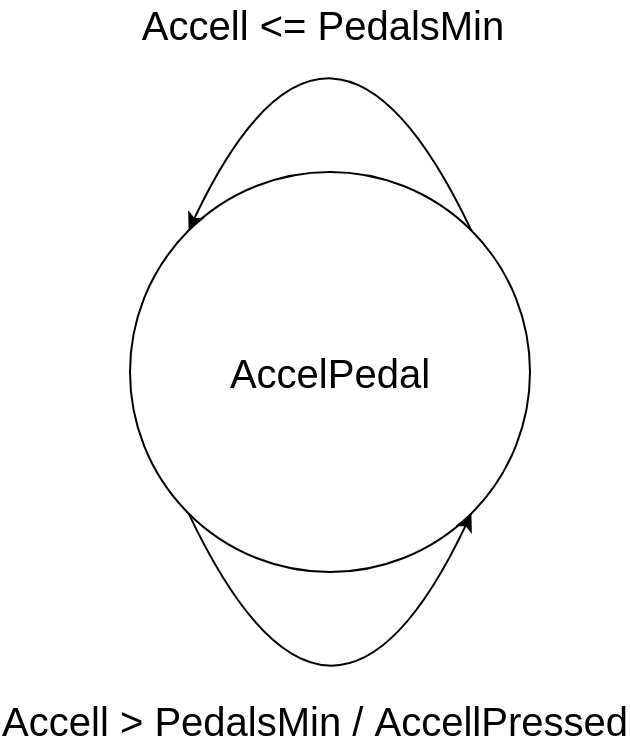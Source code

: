 <mxfile version="12.9.3" type="device"><diagram id="cNYUx_Aio4pC10Im71MB" name="Page-1"><mxGraphModel dx="1086" dy="806" grid="1" gridSize="10" guides="1" tooltips="1" connect="1" arrows="1" fold="1" page="1" pageScale="1" pageWidth="1169" pageHeight="827" math="0" shadow="0"><root><mxCell id="0"/><mxCell id="1" parent="0"/><mxCell id="bYKD8ZFXK_HQrKJcZsif-1" value="&lt;font style=&quot;font-size: 20px&quot;&gt;AccelPedal&lt;br&gt;&lt;/font&gt;" style="ellipse;whiteSpace=wrap;html=1;aspect=fixed;" parent="1" vertex="1"><mxGeometry x="210" y="180" width="200" height="200" as="geometry"/></mxCell><mxCell id="bYKD8ZFXK_HQrKJcZsif-2" value="" style="curved=1;endArrow=classic;html=1;exitX=0;exitY=1;exitDx=0;exitDy=0;entryX=1;entryY=1;entryDx=0;entryDy=0;" parent="1" source="bYKD8ZFXK_HQrKJcZsif-1" target="bYKD8ZFXK_HQrKJcZsif-1" edge="1"><mxGeometry width="50" height="50" relative="1" as="geometry"><mxPoint x="470" y="340" as="sourcePoint"/><mxPoint x="520" y="290" as="targetPoint"/><Array as="points"><mxPoint x="310" y="500"/></Array></mxGeometry></mxCell><mxCell id="bYKD8ZFXK_HQrKJcZsif-3" value="&lt;font style=&quot;font-size: 20px&quot;&gt;Accell &amp;gt; PedalsMin /&amp;nbsp;&lt;/font&gt;&lt;span style=&quot;font-size: 20px&quot;&gt;AccellPressed&lt;/span&gt;" style="edgeLabel;html=1;align=center;verticalAlign=middle;resizable=0;points=[];" parent="bYKD8ZFXK_HQrKJcZsif-2" vertex="1" connectable="0"><mxGeometry x="-0.45" y="15" relative="1" as="geometry"><mxPoint x="10.06" y="27.35" as="offset"/></mxGeometry></mxCell><mxCell id="bYKD8ZFXK_HQrKJcZsif-4" value="" style="curved=1;endArrow=classic;html=1;exitX=1;exitY=0;exitDx=0;exitDy=0;entryX=0;entryY=0;entryDx=0;entryDy=0;" parent="1" source="bYKD8ZFXK_HQrKJcZsif-1" target="bYKD8ZFXK_HQrKJcZsif-1" edge="1"><mxGeometry width="50" height="50" relative="1" as="geometry"><mxPoint x="470" y="340" as="sourcePoint"/><mxPoint x="520" y="290" as="targetPoint"/><Array as="points"><mxPoint x="310" y="60"/></Array></mxGeometry></mxCell><mxCell id="bYKD8ZFXK_HQrKJcZsif-5" value="&lt;font style=&quot;font-size: 20px&quot;&gt;Accell &amp;lt;= PedalsMin&lt;/font&gt;" style="edgeLabel;html=1;align=center;verticalAlign=middle;resizable=0;points=[];" parent="bYKD8ZFXK_HQrKJcZsif-4" vertex="1" connectable="0"><mxGeometry x="-0.531" y="30" relative="1" as="geometry"><mxPoint x="-14.32" y="-46.41" as="offset"/></mxGeometry></mxCell></root></mxGraphModel></diagram></mxfile>